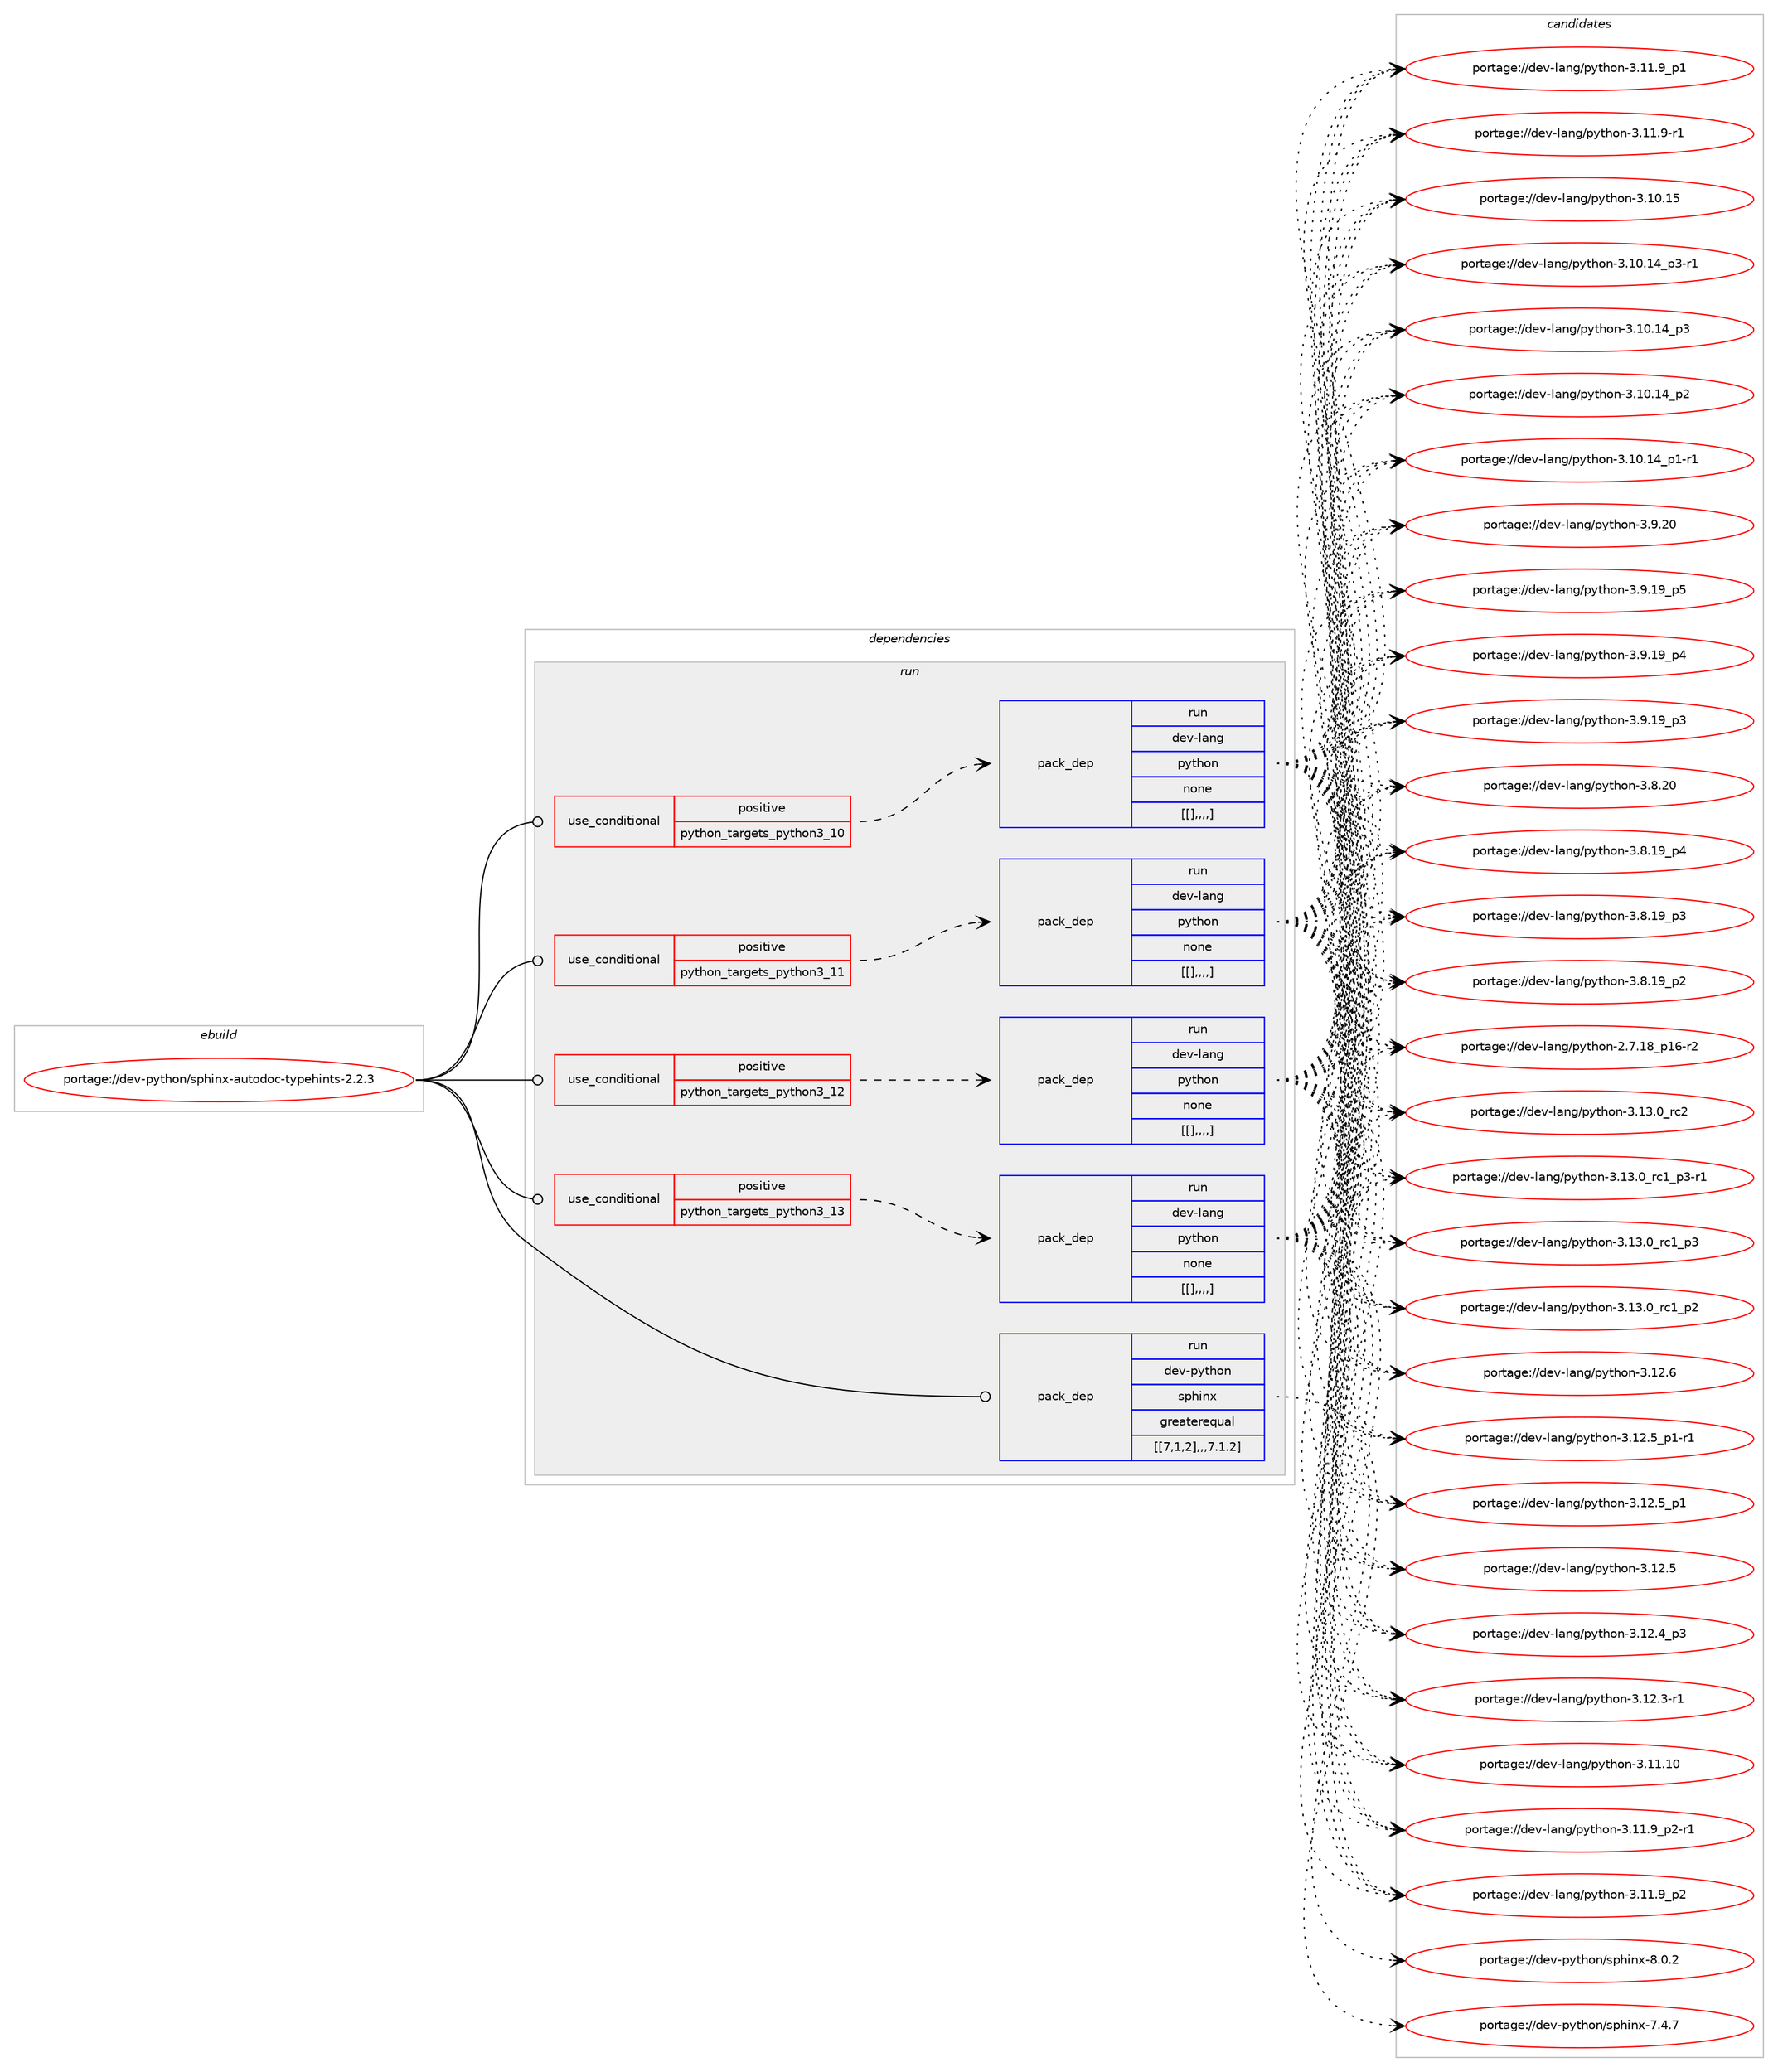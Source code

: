 digraph prolog {

# *************
# Graph options
# *************

newrank=true;
concentrate=true;
compound=true;
graph [rankdir=LR,fontname=Helvetica,fontsize=10,ranksep=1.5];#, ranksep=2.5, nodesep=0.2];
edge  [arrowhead=vee];
node  [fontname=Helvetica,fontsize=10];

# **********
# The ebuild
# **********

subgraph cluster_leftcol {
color=gray;
label=<<i>ebuild</i>>;
id [label="portage://dev-python/sphinx-autodoc-typehints-2.2.3", color=red, width=4, href="../dev-python/sphinx-autodoc-typehints-2.2.3.svg"];
}

# ****************
# The dependencies
# ****************

subgraph cluster_midcol {
color=gray;
label=<<i>dependencies</i>>;
subgraph cluster_compile {
fillcolor="#eeeeee";
style=filled;
label=<<i>compile</i>>;
}
subgraph cluster_compileandrun {
fillcolor="#eeeeee";
style=filled;
label=<<i>compile and run</i>>;
}
subgraph cluster_run {
fillcolor="#eeeeee";
style=filled;
label=<<i>run</i>>;
subgraph cond40805 {
dependency166016 [label=<<TABLE BORDER="0" CELLBORDER="1" CELLSPACING="0" CELLPADDING="4"><TR><TD ROWSPAN="3" CELLPADDING="10">use_conditional</TD></TR><TR><TD>positive</TD></TR><TR><TD>python_targets_python3_10</TD></TR></TABLE>>, shape=none, color=red];
subgraph pack123950 {
dependency166017 [label=<<TABLE BORDER="0" CELLBORDER="1" CELLSPACING="0" CELLPADDING="4" WIDTH="220"><TR><TD ROWSPAN="6" CELLPADDING="30">pack_dep</TD></TR><TR><TD WIDTH="110">run</TD></TR><TR><TD>dev-lang</TD></TR><TR><TD>python</TD></TR><TR><TD>none</TD></TR><TR><TD>[[],,,,]</TD></TR></TABLE>>, shape=none, color=blue];
}
dependency166016:e -> dependency166017:w [weight=20,style="dashed",arrowhead="vee"];
}
id:e -> dependency166016:w [weight=20,style="solid",arrowhead="odot"];
subgraph cond40806 {
dependency166018 [label=<<TABLE BORDER="0" CELLBORDER="1" CELLSPACING="0" CELLPADDING="4"><TR><TD ROWSPAN="3" CELLPADDING="10">use_conditional</TD></TR><TR><TD>positive</TD></TR><TR><TD>python_targets_python3_11</TD></TR></TABLE>>, shape=none, color=red];
subgraph pack123951 {
dependency166019 [label=<<TABLE BORDER="0" CELLBORDER="1" CELLSPACING="0" CELLPADDING="4" WIDTH="220"><TR><TD ROWSPAN="6" CELLPADDING="30">pack_dep</TD></TR><TR><TD WIDTH="110">run</TD></TR><TR><TD>dev-lang</TD></TR><TR><TD>python</TD></TR><TR><TD>none</TD></TR><TR><TD>[[],,,,]</TD></TR></TABLE>>, shape=none, color=blue];
}
dependency166018:e -> dependency166019:w [weight=20,style="dashed",arrowhead="vee"];
}
id:e -> dependency166018:w [weight=20,style="solid",arrowhead="odot"];
subgraph cond40807 {
dependency166020 [label=<<TABLE BORDER="0" CELLBORDER="1" CELLSPACING="0" CELLPADDING="4"><TR><TD ROWSPAN="3" CELLPADDING="10">use_conditional</TD></TR><TR><TD>positive</TD></TR><TR><TD>python_targets_python3_12</TD></TR></TABLE>>, shape=none, color=red];
subgraph pack123952 {
dependency166021 [label=<<TABLE BORDER="0" CELLBORDER="1" CELLSPACING="0" CELLPADDING="4" WIDTH="220"><TR><TD ROWSPAN="6" CELLPADDING="30">pack_dep</TD></TR><TR><TD WIDTH="110">run</TD></TR><TR><TD>dev-lang</TD></TR><TR><TD>python</TD></TR><TR><TD>none</TD></TR><TR><TD>[[],,,,]</TD></TR></TABLE>>, shape=none, color=blue];
}
dependency166020:e -> dependency166021:w [weight=20,style="dashed",arrowhead="vee"];
}
id:e -> dependency166020:w [weight=20,style="solid",arrowhead="odot"];
subgraph cond40808 {
dependency166022 [label=<<TABLE BORDER="0" CELLBORDER="1" CELLSPACING="0" CELLPADDING="4"><TR><TD ROWSPAN="3" CELLPADDING="10">use_conditional</TD></TR><TR><TD>positive</TD></TR><TR><TD>python_targets_python3_13</TD></TR></TABLE>>, shape=none, color=red];
subgraph pack123953 {
dependency166023 [label=<<TABLE BORDER="0" CELLBORDER="1" CELLSPACING="0" CELLPADDING="4" WIDTH="220"><TR><TD ROWSPAN="6" CELLPADDING="30">pack_dep</TD></TR><TR><TD WIDTH="110">run</TD></TR><TR><TD>dev-lang</TD></TR><TR><TD>python</TD></TR><TR><TD>none</TD></TR><TR><TD>[[],,,,]</TD></TR></TABLE>>, shape=none, color=blue];
}
dependency166022:e -> dependency166023:w [weight=20,style="dashed",arrowhead="vee"];
}
id:e -> dependency166022:w [weight=20,style="solid",arrowhead="odot"];
subgraph pack123954 {
dependency166024 [label=<<TABLE BORDER="0" CELLBORDER="1" CELLSPACING="0" CELLPADDING="4" WIDTH="220"><TR><TD ROWSPAN="6" CELLPADDING="30">pack_dep</TD></TR><TR><TD WIDTH="110">run</TD></TR><TR><TD>dev-python</TD></TR><TR><TD>sphinx</TD></TR><TR><TD>greaterequal</TD></TR><TR><TD>[[7,1,2],,,7.1.2]</TD></TR></TABLE>>, shape=none, color=blue];
}
id:e -> dependency166024:w [weight=20,style="solid",arrowhead="odot"];
}
}

# **************
# The candidates
# **************

subgraph cluster_choices {
rank=same;
color=gray;
label=<<i>candidates</i>>;

subgraph choice123950 {
color=black;
nodesep=1;
choice10010111845108971101034711212111610411111045514649514648951149950 [label="portage://dev-lang/python-3.13.0_rc2", color=red, width=4,href="../dev-lang/python-3.13.0_rc2.svg"];
choice1001011184510897110103471121211161041111104551464951464895114994995112514511449 [label="portage://dev-lang/python-3.13.0_rc1_p3-r1", color=red, width=4,href="../dev-lang/python-3.13.0_rc1_p3-r1.svg"];
choice100101118451089711010347112121116104111110455146495146489511499499511251 [label="portage://dev-lang/python-3.13.0_rc1_p3", color=red, width=4,href="../dev-lang/python-3.13.0_rc1_p3.svg"];
choice100101118451089711010347112121116104111110455146495146489511499499511250 [label="portage://dev-lang/python-3.13.0_rc1_p2", color=red, width=4,href="../dev-lang/python-3.13.0_rc1_p2.svg"];
choice10010111845108971101034711212111610411111045514649504654 [label="portage://dev-lang/python-3.12.6", color=red, width=4,href="../dev-lang/python-3.12.6.svg"];
choice1001011184510897110103471121211161041111104551464950465395112494511449 [label="portage://dev-lang/python-3.12.5_p1-r1", color=red, width=4,href="../dev-lang/python-3.12.5_p1-r1.svg"];
choice100101118451089711010347112121116104111110455146495046539511249 [label="portage://dev-lang/python-3.12.5_p1", color=red, width=4,href="../dev-lang/python-3.12.5_p1.svg"];
choice10010111845108971101034711212111610411111045514649504653 [label="portage://dev-lang/python-3.12.5", color=red, width=4,href="../dev-lang/python-3.12.5.svg"];
choice100101118451089711010347112121116104111110455146495046529511251 [label="portage://dev-lang/python-3.12.4_p3", color=red, width=4,href="../dev-lang/python-3.12.4_p3.svg"];
choice100101118451089711010347112121116104111110455146495046514511449 [label="portage://dev-lang/python-3.12.3-r1", color=red, width=4,href="../dev-lang/python-3.12.3-r1.svg"];
choice1001011184510897110103471121211161041111104551464949464948 [label="portage://dev-lang/python-3.11.10", color=red, width=4,href="../dev-lang/python-3.11.10.svg"];
choice1001011184510897110103471121211161041111104551464949465795112504511449 [label="portage://dev-lang/python-3.11.9_p2-r1", color=red, width=4,href="../dev-lang/python-3.11.9_p2-r1.svg"];
choice100101118451089711010347112121116104111110455146494946579511250 [label="portage://dev-lang/python-3.11.9_p2", color=red, width=4,href="../dev-lang/python-3.11.9_p2.svg"];
choice100101118451089711010347112121116104111110455146494946579511249 [label="portage://dev-lang/python-3.11.9_p1", color=red, width=4,href="../dev-lang/python-3.11.9_p1.svg"];
choice100101118451089711010347112121116104111110455146494946574511449 [label="portage://dev-lang/python-3.11.9-r1", color=red, width=4,href="../dev-lang/python-3.11.9-r1.svg"];
choice1001011184510897110103471121211161041111104551464948464953 [label="portage://dev-lang/python-3.10.15", color=red, width=4,href="../dev-lang/python-3.10.15.svg"];
choice100101118451089711010347112121116104111110455146494846495295112514511449 [label="portage://dev-lang/python-3.10.14_p3-r1", color=red, width=4,href="../dev-lang/python-3.10.14_p3-r1.svg"];
choice10010111845108971101034711212111610411111045514649484649529511251 [label="portage://dev-lang/python-3.10.14_p3", color=red, width=4,href="../dev-lang/python-3.10.14_p3.svg"];
choice10010111845108971101034711212111610411111045514649484649529511250 [label="portage://dev-lang/python-3.10.14_p2", color=red, width=4,href="../dev-lang/python-3.10.14_p2.svg"];
choice100101118451089711010347112121116104111110455146494846495295112494511449 [label="portage://dev-lang/python-3.10.14_p1-r1", color=red, width=4,href="../dev-lang/python-3.10.14_p1-r1.svg"];
choice10010111845108971101034711212111610411111045514657465048 [label="portage://dev-lang/python-3.9.20", color=red, width=4,href="../dev-lang/python-3.9.20.svg"];
choice100101118451089711010347112121116104111110455146574649579511253 [label="portage://dev-lang/python-3.9.19_p5", color=red, width=4,href="../dev-lang/python-3.9.19_p5.svg"];
choice100101118451089711010347112121116104111110455146574649579511252 [label="portage://dev-lang/python-3.9.19_p4", color=red, width=4,href="../dev-lang/python-3.9.19_p4.svg"];
choice100101118451089711010347112121116104111110455146574649579511251 [label="portage://dev-lang/python-3.9.19_p3", color=red, width=4,href="../dev-lang/python-3.9.19_p3.svg"];
choice10010111845108971101034711212111610411111045514656465048 [label="portage://dev-lang/python-3.8.20", color=red, width=4,href="../dev-lang/python-3.8.20.svg"];
choice100101118451089711010347112121116104111110455146564649579511252 [label="portage://dev-lang/python-3.8.19_p4", color=red, width=4,href="../dev-lang/python-3.8.19_p4.svg"];
choice100101118451089711010347112121116104111110455146564649579511251 [label="portage://dev-lang/python-3.8.19_p3", color=red, width=4,href="../dev-lang/python-3.8.19_p3.svg"];
choice100101118451089711010347112121116104111110455146564649579511250 [label="portage://dev-lang/python-3.8.19_p2", color=red, width=4,href="../dev-lang/python-3.8.19_p2.svg"];
choice100101118451089711010347112121116104111110455046554649569511249544511450 [label="portage://dev-lang/python-2.7.18_p16-r2", color=red, width=4,href="../dev-lang/python-2.7.18_p16-r2.svg"];
dependency166017:e -> choice10010111845108971101034711212111610411111045514649514648951149950:w [style=dotted,weight="100"];
dependency166017:e -> choice1001011184510897110103471121211161041111104551464951464895114994995112514511449:w [style=dotted,weight="100"];
dependency166017:e -> choice100101118451089711010347112121116104111110455146495146489511499499511251:w [style=dotted,weight="100"];
dependency166017:e -> choice100101118451089711010347112121116104111110455146495146489511499499511250:w [style=dotted,weight="100"];
dependency166017:e -> choice10010111845108971101034711212111610411111045514649504654:w [style=dotted,weight="100"];
dependency166017:e -> choice1001011184510897110103471121211161041111104551464950465395112494511449:w [style=dotted,weight="100"];
dependency166017:e -> choice100101118451089711010347112121116104111110455146495046539511249:w [style=dotted,weight="100"];
dependency166017:e -> choice10010111845108971101034711212111610411111045514649504653:w [style=dotted,weight="100"];
dependency166017:e -> choice100101118451089711010347112121116104111110455146495046529511251:w [style=dotted,weight="100"];
dependency166017:e -> choice100101118451089711010347112121116104111110455146495046514511449:w [style=dotted,weight="100"];
dependency166017:e -> choice1001011184510897110103471121211161041111104551464949464948:w [style=dotted,weight="100"];
dependency166017:e -> choice1001011184510897110103471121211161041111104551464949465795112504511449:w [style=dotted,weight="100"];
dependency166017:e -> choice100101118451089711010347112121116104111110455146494946579511250:w [style=dotted,weight="100"];
dependency166017:e -> choice100101118451089711010347112121116104111110455146494946579511249:w [style=dotted,weight="100"];
dependency166017:e -> choice100101118451089711010347112121116104111110455146494946574511449:w [style=dotted,weight="100"];
dependency166017:e -> choice1001011184510897110103471121211161041111104551464948464953:w [style=dotted,weight="100"];
dependency166017:e -> choice100101118451089711010347112121116104111110455146494846495295112514511449:w [style=dotted,weight="100"];
dependency166017:e -> choice10010111845108971101034711212111610411111045514649484649529511251:w [style=dotted,weight="100"];
dependency166017:e -> choice10010111845108971101034711212111610411111045514649484649529511250:w [style=dotted,weight="100"];
dependency166017:e -> choice100101118451089711010347112121116104111110455146494846495295112494511449:w [style=dotted,weight="100"];
dependency166017:e -> choice10010111845108971101034711212111610411111045514657465048:w [style=dotted,weight="100"];
dependency166017:e -> choice100101118451089711010347112121116104111110455146574649579511253:w [style=dotted,weight="100"];
dependency166017:e -> choice100101118451089711010347112121116104111110455146574649579511252:w [style=dotted,weight="100"];
dependency166017:e -> choice100101118451089711010347112121116104111110455146574649579511251:w [style=dotted,weight="100"];
dependency166017:e -> choice10010111845108971101034711212111610411111045514656465048:w [style=dotted,weight="100"];
dependency166017:e -> choice100101118451089711010347112121116104111110455146564649579511252:w [style=dotted,weight="100"];
dependency166017:e -> choice100101118451089711010347112121116104111110455146564649579511251:w [style=dotted,weight="100"];
dependency166017:e -> choice100101118451089711010347112121116104111110455146564649579511250:w [style=dotted,weight="100"];
dependency166017:e -> choice100101118451089711010347112121116104111110455046554649569511249544511450:w [style=dotted,weight="100"];
}
subgraph choice123951 {
color=black;
nodesep=1;
choice10010111845108971101034711212111610411111045514649514648951149950 [label="portage://dev-lang/python-3.13.0_rc2", color=red, width=4,href="../dev-lang/python-3.13.0_rc2.svg"];
choice1001011184510897110103471121211161041111104551464951464895114994995112514511449 [label="portage://dev-lang/python-3.13.0_rc1_p3-r1", color=red, width=4,href="../dev-lang/python-3.13.0_rc1_p3-r1.svg"];
choice100101118451089711010347112121116104111110455146495146489511499499511251 [label="portage://dev-lang/python-3.13.0_rc1_p3", color=red, width=4,href="../dev-lang/python-3.13.0_rc1_p3.svg"];
choice100101118451089711010347112121116104111110455146495146489511499499511250 [label="portage://dev-lang/python-3.13.0_rc1_p2", color=red, width=4,href="../dev-lang/python-3.13.0_rc1_p2.svg"];
choice10010111845108971101034711212111610411111045514649504654 [label="portage://dev-lang/python-3.12.6", color=red, width=4,href="../dev-lang/python-3.12.6.svg"];
choice1001011184510897110103471121211161041111104551464950465395112494511449 [label="portage://dev-lang/python-3.12.5_p1-r1", color=red, width=4,href="../dev-lang/python-3.12.5_p1-r1.svg"];
choice100101118451089711010347112121116104111110455146495046539511249 [label="portage://dev-lang/python-3.12.5_p1", color=red, width=4,href="../dev-lang/python-3.12.5_p1.svg"];
choice10010111845108971101034711212111610411111045514649504653 [label="portage://dev-lang/python-3.12.5", color=red, width=4,href="../dev-lang/python-3.12.5.svg"];
choice100101118451089711010347112121116104111110455146495046529511251 [label="portage://dev-lang/python-3.12.4_p3", color=red, width=4,href="../dev-lang/python-3.12.4_p3.svg"];
choice100101118451089711010347112121116104111110455146495046514511449 [label="portage://dev-lang/python-3.12.3-r1", color=red, width=4,href="../dev-lang/python-3.12.3-r1.svg"];
choice1001011184510897110103471121211161041111104551464949464948 [label="portage://dev-lang/python-3.11.10", color=red, width=4,href="../dev-lang/python-3.11.10.svg"];
choice1001011184510897110103471121211161041111104551464949465795112504511449 [label="portage://dev-lang/python-3.11.9_p2-r1", color=red, width=4,href="../dev-lang/python-3.11.9_p2-r1.svg"];
choice100101118451089711010347112121116104111110455146494946579511250 [label="portage://dev-lang/python-3.11.9_p2", color=red, width=4,href="../dev-lang/python-3.11.9_p2.svg"];
choice100101118451089711010347112121116104111110455146494946579511249 [label="portage://dev-lang/python-3.11.9_p1", color=red, width=4,href="../dev-lang/python-3.11.9_p1.svg"];
choice100101118451089711010347112121116104111110455146494946574511449 [label="portage://dev-lang/python-3.11.9-r1", color=red, width=4,href="../dev-lang/python-3.11.9-r1.svg"];
choice1001011184510897110103471121211161041111104551464948464953 [label="portage://dev-lang/python-3.10.15", color=red, width=4,href="../dev-lang/python-3.10.15.svg"];
choice100101118451089711010347112121116104111110455146494846495295112514511449 [label="portage://dev-lang/python-3.10.14_p3-r1", color=red, width=4,href="../dev-lang/python-3.10.14_p3-r1.svg"];
choice10010111845108971101034711212111610411111045514649484649529511251 [label="portage://dev-lang/python-3.10.14_p3", color=red, width=4,href="../dev-lang/python-3.10.14_p3.svg"];
choice10010111845108971101034711212111610411111045514649484649529511250 [label="portage://dev-lang/python-3.10.14_p2", color=red, width=4,href="../dev-lang/python-3.10.14_p2.svg"];
choice100101118451089711010347112121116104111110455146494846495295112494511449 [label="portage://dev-lang/python-3.10.14_p1-r1", color=red, width=4,href="../dev-lang/python-3.10.14_p1-r1.svg"];
choice10010111845108971101034711212111610411111045514657465048 [label="portage://dev-lang/python-3.9.20", color=red, width=4,href="../dev-lang/python-3.9.20.svg"];
choice100101118451089711010347112121116104111110455146574649579511253 [label="portage://dev-lang/python-3.9.19_p5", color=red, width=4,href="../dev-lang/python-3.9.19_p5.svg"];
choice100101118451089711010347112121116104111110455146574649579511252 [label="portage://dev-lang/python-3.9.19_p4", color=red, width=4,href="../dev-lang/python-3.9.19_p4.svg"];
choice100101118451089711010347112121116104111110455146574649579511251 [label="portage://dev-lang/python-3.9.19_p3", color=red, width=4,href="../dev-lang/python-3.9.19_p3.svg"];
choice10010111845108971101034711212111610411111045514656465048 [label="portage://dev-lang/python-3.8.20", color=red, width=4,href="../dev-lang/python-3.8.20.svg"];
choice100101118451089711010347112121116104111110455146564649579511252 [label="portage://dev-lang/python-3.8.19_p4", color=red, width=4,href="../dev-lang/python-3.8.19_p4.svg"];
choice100101118451089711010347112121116104111110455146564649579511251 [label="portage://dev-lang/python-3.8.19_p3", color=red, width=4,href="../dev-lang/python-3.8.19_p3.svg"];
choice100101118451089711010347112121116104111110455146564649579511250 [label="portage://dev-lang/python-3.8.19_p2", color=red, width=4,href="../dev-lang/python-3.8.19_p2.svg"];
choice100101118451089711010347112121116104111110455046554649569511249544511450 [label="portage://dev-lang/python-2.7.18_p16-r2", color=red, width=4,href="../dev-lang/python-2.7.18_p16-r2.svg"];
dependency166019:e -> choice10010111845108971101034711212111610411111045514649514648951149950:w [style=dotted,weight="100"];
dependency166019:e -> choice1001011184510897110103471121211161041111104551464951464895114994995112514511449:w [style=dotted,weight="100"];
dependency166019:e -> choice100101118451089711010347112121116104111110455146495146489511499499511251:w [style=dotted,weight="100"];
dependency166019:e -> choice100101118451089711010347112121116104111110455146495146489511499499511250:w [style=dotted,weight="100"];
dependency166019:e -> choice10010111845108971101034711212111610411111045514649504654:w [style=dotted,weight="100"];
dependency166019:e -> choice1001011184510897110103471121211161041111104551464950465395112494511449:w [style=dotted,weight="100"];
dependency166019:e -> choice100101118451089711010347112121116104111110455146495046539511249:w [style=dotted,weight="100"];
dependency166019:e -> choice10010111845108971101034711212111610411111045514649504653:w [style=dotted,weight="100"];
dependency166019:e -> choice100101118451089711010347112121116104111110455146495046529511251:w [style=dotted,weight="100"];
dependency166019:e -> choice100101118451089711010347112121116104111110455146495046514511449:w [style=dotted,weight="100"];
dependency166019:e -> choice1001011184510897110103471121211161041111104551464949464948:w [style=dotted,weight="100"];
dependency166019:e -> choice1001011184510897110103471121211161041111104551464949465795112504511449:w [style=dotted,weight="100"];
dependency166019:e -> choice100101118451089711010347112121116104111110455146494946579511250:w [style=dotted,weight="100"];
dependency166019:e -> choice100101118451089711010347112121116104111110455146494946579511249:w [style=dotted,weight="100"];
dependency166019:e -> choice100101118451089711010347112121116104111110455146494946574511449:w [style=dotted,weight="100"];
dependency166019:e -> choice1001011184510897110103471121211161041111104551464948464953:w [style=dotted,weight="100"];
dependency166019:e -> choice100101118451089711010347112121116104111110455146494846495295112514511449:w [style=dotted,weight="100"];
dependency166019:e -> choice10010111845108971101034711212111610411111045514649484649529511251:w [style=dotted,weight="100"];
dependency166019:e -> choice10010111845108971101034711212111610411111045514649484649529511250:w [style=dotted,weight="100"];
dependency166019:e -> choice100101118451089711010347112121116104111110455146494846495295112494511449:w [style=dotted,weight="100"];
dependency166019:e -> choice10010111845108971101034711212111610411111045514657465048:w [style=dotted,weight="100"];
dependency166019:e -> choice100101118451089711010347112121116104111110455146574649579511253:w [style=dotted,weight="100"];
dependency166019:e -> choice100101118451089711010347112121116104111110455146574649579511252:w [style=dotted,weight="100"];
dependency166019:e -> choice100101118451089711010347112121116104111110455146574649579511251:w [style=dotted,weight="100"];
dependency166019:e -> choice10010111845108971101034711212111610411111045514656465048:w [style=dotted,weight="100"];
dependency166019:e -> choice100101118451089711010347112121116104111110455146564649579511252:w [style=dotted,weight="100"];
dependency166019:e -> choice100101118451089711010347112121116104111110455146564649579511251:w [style=dotted,weight="100"];
dependency166019:e -> choice100101118451089711010347112121116104111110455146564649579511250:w [style=dotted,weight="100"];
dependency166019:e -> choice100101118451089711010347112121116104111110455046554649569511249544511450:w [style=dotted,weight="100"];
}
subgraph choice123952 {
color=black;
nodesep=1;
choice10010111845108971101034711212111610411111045514649514648951149950 [label="portage://dev-lang/python-3.13.0_rc2", color=red, width=4,href="../dev-lang/python-3.13.0_rc2.svg"];
choice1001011184510897110103471121211161041111104551464951464895114994995112514511449 [label="portage://dev-lang/python-3.13.0_rc1_p3-r1", color=red, width=4,href="../dev-lang/python-3.13.0_rc1_p3-r1.svg"];
choice100101118451089711010347112121116104111110455146495146489511499499511251 [label="portage://dev-lang/python-3.13.0_rc1_p3", color=red, width=4,href="../dev-lang/python-3.13.0_rc1_p3.svg"];
choice100101118451089711010347112121116104111110455146495146489511499499511250 [label="portage://dev-lang/python-3.13.0_rc1_p2", color=red, width=4,href="../dev-lang/python-3.13.0_rc1_p2.svg"];
choice10010111845108971101034711212111610411111045514649504654 [label="portage://dev-lang/python-3.12.6", color=red, width=4,href="../dev-lang/python-3.12.6.svg"];
choice1001011184510897110103471121211161041111104551464950465395112494511449 [label="portage://dev-lang/python-3.12.5_p1-r1", color=red, width=4,href="../dev-lang/python-3.12.5_p1-r1.svg"];
choice100101118451089711010347112121116104111110455146495046539511249 [label="portage://dev-lang/python-3.12.5_p1", color=red, width=4,href="../dev-lang/python-3.12.5_p1.svg"];
choice10010111845108971101034711212111610411111045514649504653 [label="portage://dev-lang/python-3.12.5", color=red, width=4,href="../dev-lang/python-3.12.5.svg"];
choice100101118451089711010347112121116104111110455146495046529511251 [label="portage://dev-lang/python-3.12.4_p3", color=red, width=4,href="../dev-lang/python-3.12.4_p3.svg"];
choice100101118451089711010347112121116104111110455146495046514511449 [label="portage://dev-lang/python-3.12.3-r1", color=red, width=4,href="../dev-lang/python-3.12.3-r1.svg"];
choice1001011184510897110103471121211161041111104551464949464948 [label="portage://dev-lang/python-3.11.10", color=red, width=4,href="../dev-lang/python-3.11.10.svg"];
choice1001011184510897110103471121211161041111104551464949465795112504511449 [label="portage://dev-lang/python-3.11.9_p2-r1", color=red, width=4,href="../dev-lang/python-3.11.9_p2-r1.svg"];
choice100101118451089711010347112121116104111110455146494946579511250 [label="portage://dev-lang/python-3.11.9_p2", color=red, width=4,href="../dev-lang/python-3.11.9_p2.svg"];
choice100101118451089711010347112121116104111110455146494946579511249 [label="portage://dev-lang/python-3.11.9_p1", color=red, width=4,href="../dev-lang/python-3.11.9_p1.svg"];
choice100101118451089711010347112121116104111110455146494946574511449 [label="portage://dev-lang/python-3.11.9-r1", color=red, width=4,href="../dev-lang/python-3.11.9-r1.svg"];
choice1001011184510897110103471121211161041111104551464948464953 [label="portage://dev-lang/python-3.10.15", color=red, width=4,href="../dev-lang/python-3.10.15.svg"];
choice100101118451089711010347112121116104111110455146494846495295112514511449 [label="portage://dev-lang/python-3.10.14_p3-r1", color=red, width=4,href="../dev-lang/python-3.10.14_p3-r1.svg"];
choice10010111845108971101034711212111610411111045514649484649529511251 [label="portage://dev-lang/python-3.10.14_p3", color=red, width=4,href="../dev-lang/python-3.10.14_p3.svg"];
choice10010111845108971101034711212111610411111045514649484649529511250 [label="portage://dev-lang/python-3.10.14_p2", color=red, width=4,href="../dev-lang/python-3.10.14_p2.svg"];
choice100101118451089711010347112121116104111110455146494846495295112494511449 [label="portage://dev-lang/python-3.10.14_p1-r1", color=red, width=4,href="../dev-lang/python-3.10.14_p1-r1.svg"];
choice10010111845108971101034711212111610411111045514657465048 [label="portage://dev-lang/python-3.9.20", color=red, width=4,href="../dev-lang/python-3.9.20.svg"];
choice100101118451089711010347112121116104111110455146574649579511253 [label="portage://dev-lang/python-3.9.19_p5", color=red, width=4,href="../dev-lang/python-3.9.19_p5.svg"];
choice100101118451089711010347112121116104111110455146574649579511252 [label="portage://dev-lang/python-3.9.19_p4", color=red, width=4,href="../dev-lang/python-3.9.19_p4.svg"];
choice100101118451089711010347112121116104111110455146574649579511251 [label="portage://dev-lang/python-3.9.19_p3", color=red, width=4,href="../dev-lang/python-3.9.19_p3.svg"];
choice10010111845108971101034711212111610411111045514656465048 [label="portage://dev-lang/python-3.8.20", color=red, width=4,href="../dev-lang/python-3.8.20.svg"];
choice100101118451089711010347112121116104111110455146564649579511252 [label="portage://dev-lang/python-3.8.19_p4", color=red, width=4,href="../dev-lang/python-3.8.19_p4.svg"];
choice100101118451089711010347112121116104111110455146564649579511251 [label="portage://dev-lang/python-3.8.19_p3", color=red, width=4,href="../dev-lang/python-3.8.19_p3.svg"];
choice100101118451089711010347112121116104111110455146564649579511250 [label="portage://dev-lang/python-3.8.19_p2", color=red, width=4,href="../dev-lang/python-3.8.19_p2.svg"];
choice100101118451089711010347112121116104111110455046554649569511249544511450 [label="portage://dev-lang/python-2.7.18_p16-r2", color=red, width=4,href="../dev-lang/python-2.7.18_p16-r2.svg"];
dependency166021:e -> choice10010111845108971101034711212111610411111045514649514648951149950:w [style=dotted,weight="100"];
dependency166021:e -> choice1001011184510897110103471121211161041111104551464951464895114994995112514511449:w [style=dotted,weight="100"];
dependency166021:e -> choice100101118451089711010347112121116104111110455146495146489511499499511251:w [style=dotted,weight="100"];
dependency166021:e -> choice100101118451089711010347112121116104111110455146495146489511499499511250:w [style=dotted,weight="100"];
dependency166021:e -> choice10010111845108971101034711212111610411111045514649504654:w [style=dotted,weight="100"];
dependency166021:e -> choice1001011184510897110103471121211161041111104551464950465395112494511449:w [style=dotted,weight="100"];
dependency166021:e -> choice100101118451089711010347112121116104111110455146495046539511249:w [style=dotted,weight="100"];
dependency166021:e -> choice10010111845108971101034711212111610411111045514649504653:w [style=dotted,weight="100"];
dependency166021:e -> choice100101118451089711010347112121116104111110455146495046529511251:w [style=dotted,weight="100"];
dependency166021:e -> choice100101118451089711010347112121116104111110455146495046514511449:w [style=dotted,weight="100"];
dependency166021:e -> choice1001011184510897110103471121211161041111104551464949464948:w [style=dotted,weight="100"];
dependency166021:e -> choice1001011184510897110103471121211161041111104551464949465795112504511449:w [style=dotted,weight="100"];
dependency166021:e -> choice100101118451089711010347112121116104111110455146494946579511250:w [style=dotted,weight="100"];
dependency166021:e -> choice100101118451089711010347112121116104111110455146494946579511249:w [style=dotted,weight="100"];
dependency166021:e -> choice100101118451089711010347112121116104111110455146494946574511449:w [style=dotted,weight="100"];
dependency166021:e -> choice1001011184510897110103471121211161041111104551464948464953:w [style=dotted,weight="100"];
dependency166021:e -> choice100101118451089711010347112121116104111110455146494846495295112514511449:w [style=dotted,weight="100"];
dependency166021:e -> choice10010111845108971101034711212111610411111045514649484649529511251:w [style=dotted,weight="100"];
dependency166021:e -> choice10010111845108971101034711212111610411111045514649484649529511250:w [style=dotted,weight="100"];
dependency166021:e -> choice100101118451089711010347112121116104111110455146494846495295112494511449:w [style=dotted,weight="100"];
dependency166021:e -> choice10010111845108971101034711212111610411111045514657465048:w [style=dotted,weight="100"];
dependency166021:e -> choice100101118451089711010347112121116104111110455146574649579511253:w [style=dotted,weight="100"];
dependency166021:e -> choice100101118451089711010347112121116104111110455146574649579511252:w [style=dotted,weight="100"];
dependency166021:e -> choice100101118451089711010347112121116104111110455146574649579511251:w [style=dotted,weight="100"];
dependency166021:e -> choice10010111845108971101034711212111610411111045514656465048:w [style=dotted,weight="100"];
dependency166021:e -> choice100101118451089711010347112121116104111110455146564649579511252:w [style=dotted,weight="100"];
dependency166021:e -> choice100101118451089711010347112121116104111110455146564649579511251:w [style=dotted,weight="100"];
dependency166021:e -> choice100101118451089711010347112121116104111110455146564649579511250:w [style=dotted,weight="100"];
dependency166021:e -> choice100101118451089711010347112121116104111110455046554649569511249544511450:w [style=dotted,weight="100"];
}
subgraph choice123953 {
color=black;
nodesep=1;
choice10010111845108971101034711212111610411111045514649514648951149950 [label="portage://dev-lang/python-3.13.0_rc2", color=red, width=4,href="../dev-lang/python-3.13.0_rc2.svg"];
choice1001011184510897110103471121211161041111104551464951464895114994995112514511449 [label="portage://dev-lang/python-3.13.0_rc1_p3-r1", color=red, width=4,href="../dev-lang/python-3.13.0_rc1_p3-r1.svg"];
choice100101118451089711010347112121116104111110455146495146489511499499511251 [label="portage://dev-lang/python-3.13.0_rc1_p3", color=red, width=4,href="../dev-lang/python-3.13.0_rc1_p3.svg"];
choice100101118451089711010347112121116104111110455146495146489511499499511250 [label="portage://dev-lang/python-3.13.0_rc1_p2", color=red, width=4,href="../dev-lang/python-3.13.0_rc1_p2.svg"];
choice10010111845108971101034711212111610411111045514649504654 [label="portage://dev-lang/python-3.12.6", color=red, width=4,href="../dev-lang/python-3.12.6.svg"];
choice1001011184510897110103471121211161041111104551464950465395112494511449 [label="portage://dev-lang/python-3.12.5_p1-r1", color=red, width=4,href="../dev-lang/python-3.12.5_p1-r1.svg"];
choice100101118451089711010347112121116104111110455146495046539511249 [label="portage://dev-lang/python-3.12.5_p1", color=red, width=4,href="../dev-lang/python-3.12.5_p1.svg"];
choice10010111845108971101034711212111610411111045514649504653 [label="portage://dev-lang/python-3.12.5", color=red, width=4,href="../dev-lang/python-3.12.5.svg"];
choice100101118451089711010347112121116104111110455146495046529511251 [label="portage://dev-lang/python-3.12.4_p3", color=red, width=4,href="../dev-lang/python-3.12.4_p3.svg"];
choice100101118451089711010347112121116104111110455146495046514511449 [label="portage://dev-lang/python-3.12.3-r1", color=red, width=4,href="../dev-lang/python-3.12.3-r1.svg"];
choice1001011184510897110103471121211161041111104551464949464948 [label="portage://dev-lang/python-3.11.10", color=red, width=4,href="../dev-lang/python-3.11.10.svg"];
choice1001011184510897110103471121211161041111104551464949465795112504511449 [label="portage://dev-lang/python-3.11.9_p2-r1", color=red, width=4,href="../dev-lang/python-3.11.9_p2-r1.svg"];
choice100101118451089711010347112121116104111110455146494946579511250 [label="portage://dev-lang/python-3.11.9_p2", color=red, width=4,href="../dev-lang/python-3.11.9_p2.svg"];
choice100101118451089711010347112121116104111110455146494946579511249 [label="portage://dev-lang/python-3.11.9_p1", color=red, width=4,href="../dev-lang/python-3.11.9_p1.svg"];
choice100101118451089711010347112121116104111110455146494946574511449 [label="portage://dev-lang/python-3.11.9-r1", color=red, width=4,href="../dev-lang/python-3.11.9-r1.svg"];
choice1001011184510897110103471121211161041111104551464948464953 [label="portage://dev-lang/python-3.10.15", color=red, width=4,href="../dev-lang/python-3.10.15.svg"];
choice100101118451089711010347112121116104111110455146494846495295112514511449 [label="portage://dev-lang/python-3.10.14_p3-r1", color=red, width=4,href="../dev-lang/python-3.10.14_p3-r1.svg"];
choice10010111845108971101034711212111610411111045514649484649529511251 [label="portage://dev-lang/python-3.10.14_p3", color=red, width=4,href="../dev-lang/python-3.10.14_p3.svg"];
choice10010111845108971101034711212111610411111045514649484649529511250 [label="portage://dev-lang/python-3.10.14_p2", color=red, width=4,href="../dev-lang/python-3.10.14_p2.svg"];
choice100101118451089711010347112121116104111110455146494846495295112494511449 [label="portage://dev-lang/python-3.10.14_p1-r1", color=red, width=4,href="../dev-lang/python-3.10.14_p1-r1.svg"];
choice10010111845108971101034711212111610411111045514657465048 [label="portage://dev-lang/python-3.9.20", color=red, width=4,href="../dev-lang/python-3.9.20.svg"];
choice100101118451089711010347112121116104111110455146574649579511253 [label="portage://dev-lang/python-3.9.19_p5", color=red, width=4,href="../dev-lang/python-3.9.19_p5.svg"];
choice100101118451089711010347112121116104111110455146574649579511252 [label="portage://dev-lang/python-3.9.19_p4", color=red, width=4,href="../dev-lang/python-3.9.19_p4.svg"];
choice100101118451089711010347112121116104111110455146574649579511251 [label="portage://dev-lang/python-3.9.19_p3", color=red, width=4,href="../dev-lang/python-3.9.19_p3.svg"];
choice10010111845108971101034711212111610411111045514656465048 [label="portage://dev-lang/python-3.8.20", color=red, width=4,href="../dev-lang/python-3.8.20.svg"];
choice100101118451089711010347112121116104111110455146564649579511252 [label="portage://dev-lang/python-3.8.19_p4", color=red, width=4,href="../dev-lang/python-3.8.19_p4.svg"];
choice100101118451089711010347112121116104111110455146564649579511251 [label="portage://dev-lang/python-3.8.19_p3", color=red, width=4,href="../dev-lang/python-3.8.19_p3.svg"];
choice100101118451089711010347112121116104111110455146564649579511250 [label="portage://dev-lang/python-3.8.19_p2", color=red, width=4,href="../dev-lang/python-3.8.19_p2.svg"];
choice100101118451089711010347112121116104111110455046554649569511249544511450 [label="portage://dev-lang/python-2.7.18_p16-r2", color=red, width=4,href="../dev-lang/python-2.7.18_p16-r2.svg"];
dependency166023:e -> choice10010111845108971101034711212111610411111045514649514648951149950:w [style=dotted,weight="100"];
dependency166023:e -> choice1001011184510897110103471121211161041111104551464951464895114994995112514511449:w [style=dotted,weight="100"];
dependency166023:e -> choice100101118451089711010347112121116104111110455146495146489511499499511251:w [style=dotted,weight="100"];
dependency166023:e -> choice100101118451089711010347112121116104111110455146495146489511499499511250:w [style=dotted,weight="100"];
dependency166023:e -> choice10010111845108971101034711212111610411111045514649504654:w [style=dotted,weight="100"];
dependency166023:e -> choice1001011184510897110103471121211161041111104551464950465395112494511449:w [style=dotted,weight="100"];
dependency166023:e -> choice100101118451089711010347112121116104111110455146495046539511249:w [style=dotted,weight="100"];
dependency166023:e -> choice10010111845108971101034711212111610411111045514649504653:w [style=dotted,weight="100"];
dependency166023:e -> choice100101118451089711010347112121116104111110455146495046529511251:w [style=dotted,weight="100"];
dependency166023:e -> choice100101118451089711010347112121116104111110455146495046514511449:w [style=dotted,weight="100"];
dependency166023:e -> choice1001011184510897110103471121211161041111104551464949464948:w [style=dotted,weight="100"];
dependency166023:e -> choice1001011184510897110103471121211161041111104551464949465795112504511449:w [style=dotted,weight="100"];
dependency166023:e -> choice100101118451089711010347112121116104111110455146494946579511250:w [style=dotted,weight="100"];
dependency166023:e -> choice100101118451089711010347112121116104111110455146494946579511249:w [style=dotted,weight="100"];
dependency166023:e -> choice100101118451089711010347112121116104111110455146494946574511449:w [style=dotted,weight="100"];
dependency166023:e -> choice1001011184510897110103471121211161041111104551464948464953:w [style=dotted,weight="100"];
dependency166023:e -> choice100101118451089711010347112121116104111110455146494846495295112514511449:w [style=dotted,weight="100"];
dependency166023:e -> choice10010111845108971101034711212111610411111045514649484649529511251:w [style=dotted,weight="100"];
dependency166023:e -> choice10010111845108971101034711212111610411111045514649484649529511250:w [style=dotted,weight="100"];
dependency166023:e -> choice100101118451089711010347112121116104111110455146494846495295112494511449:w [style=dotted,weight="100"];
dependency166023:e -> choice10010111845108971101034711212111610411111045514657465048:w [style=dotted,weight="100"];
dependency166023:e -> choice100101118451089711010347112121116104111110455146574649579511253:w [style=dotted,weight="100"];
dependency166023:e -> choice100101118451089711010347112121116104111110455146574649579511252:w [style=dotted,weight="100"];
dependency166023:e -> choice100101118451089711010347112121116104111110455146574649579511251:w [style=dotted,weight="100"];
dependency166023:e -> choice10010111845108971101034711212111610411111045514656465048:w [style=dotted,weight="100"];
dependency166023:e -> choice100101118451089711010347112121116104111110455146564649579511252:w [style=dotted,weight="100"];
dependency166023:e -> choice100101118451089711010347112121116104111110455146564649579511251:w [style=dotted,weight="100"];
dependency166023:e -> choice100101118451089711010347112121116104111110455146564649579511250:w [style=dotted,weight="100"];
dependency166023:e -> choice100101118451089711010347112121116104111110455046554649569511249544511450:w [style=dotted,weight="100"];
}
subgraph choice123954 {
color=black;
nodesep=1;
choice1001011184511212111610411111047115112104105110120455646484650 [label="portage://dev-python/sphinx-8.0.2", color=red, width=4,href="../dev-python/sphinx-8.0.2.svg"];
choice1001011184511212111610411111047115112104105110120455546524655 [label="portage://dev-python/sphinx-7.4.7", color=red, width=4,href="../dev-python/sphinx-7.4.7.svg"];
dependency166024:e -> choice1001011184511212111610411111047115112104105110120455646484650:w [style=dotted,weight="100"];
dependency166024:e -> choice1001011184511212111610411111047115112104105110120455546524655:w [style=dotted,weight="100"];
}
}

}
